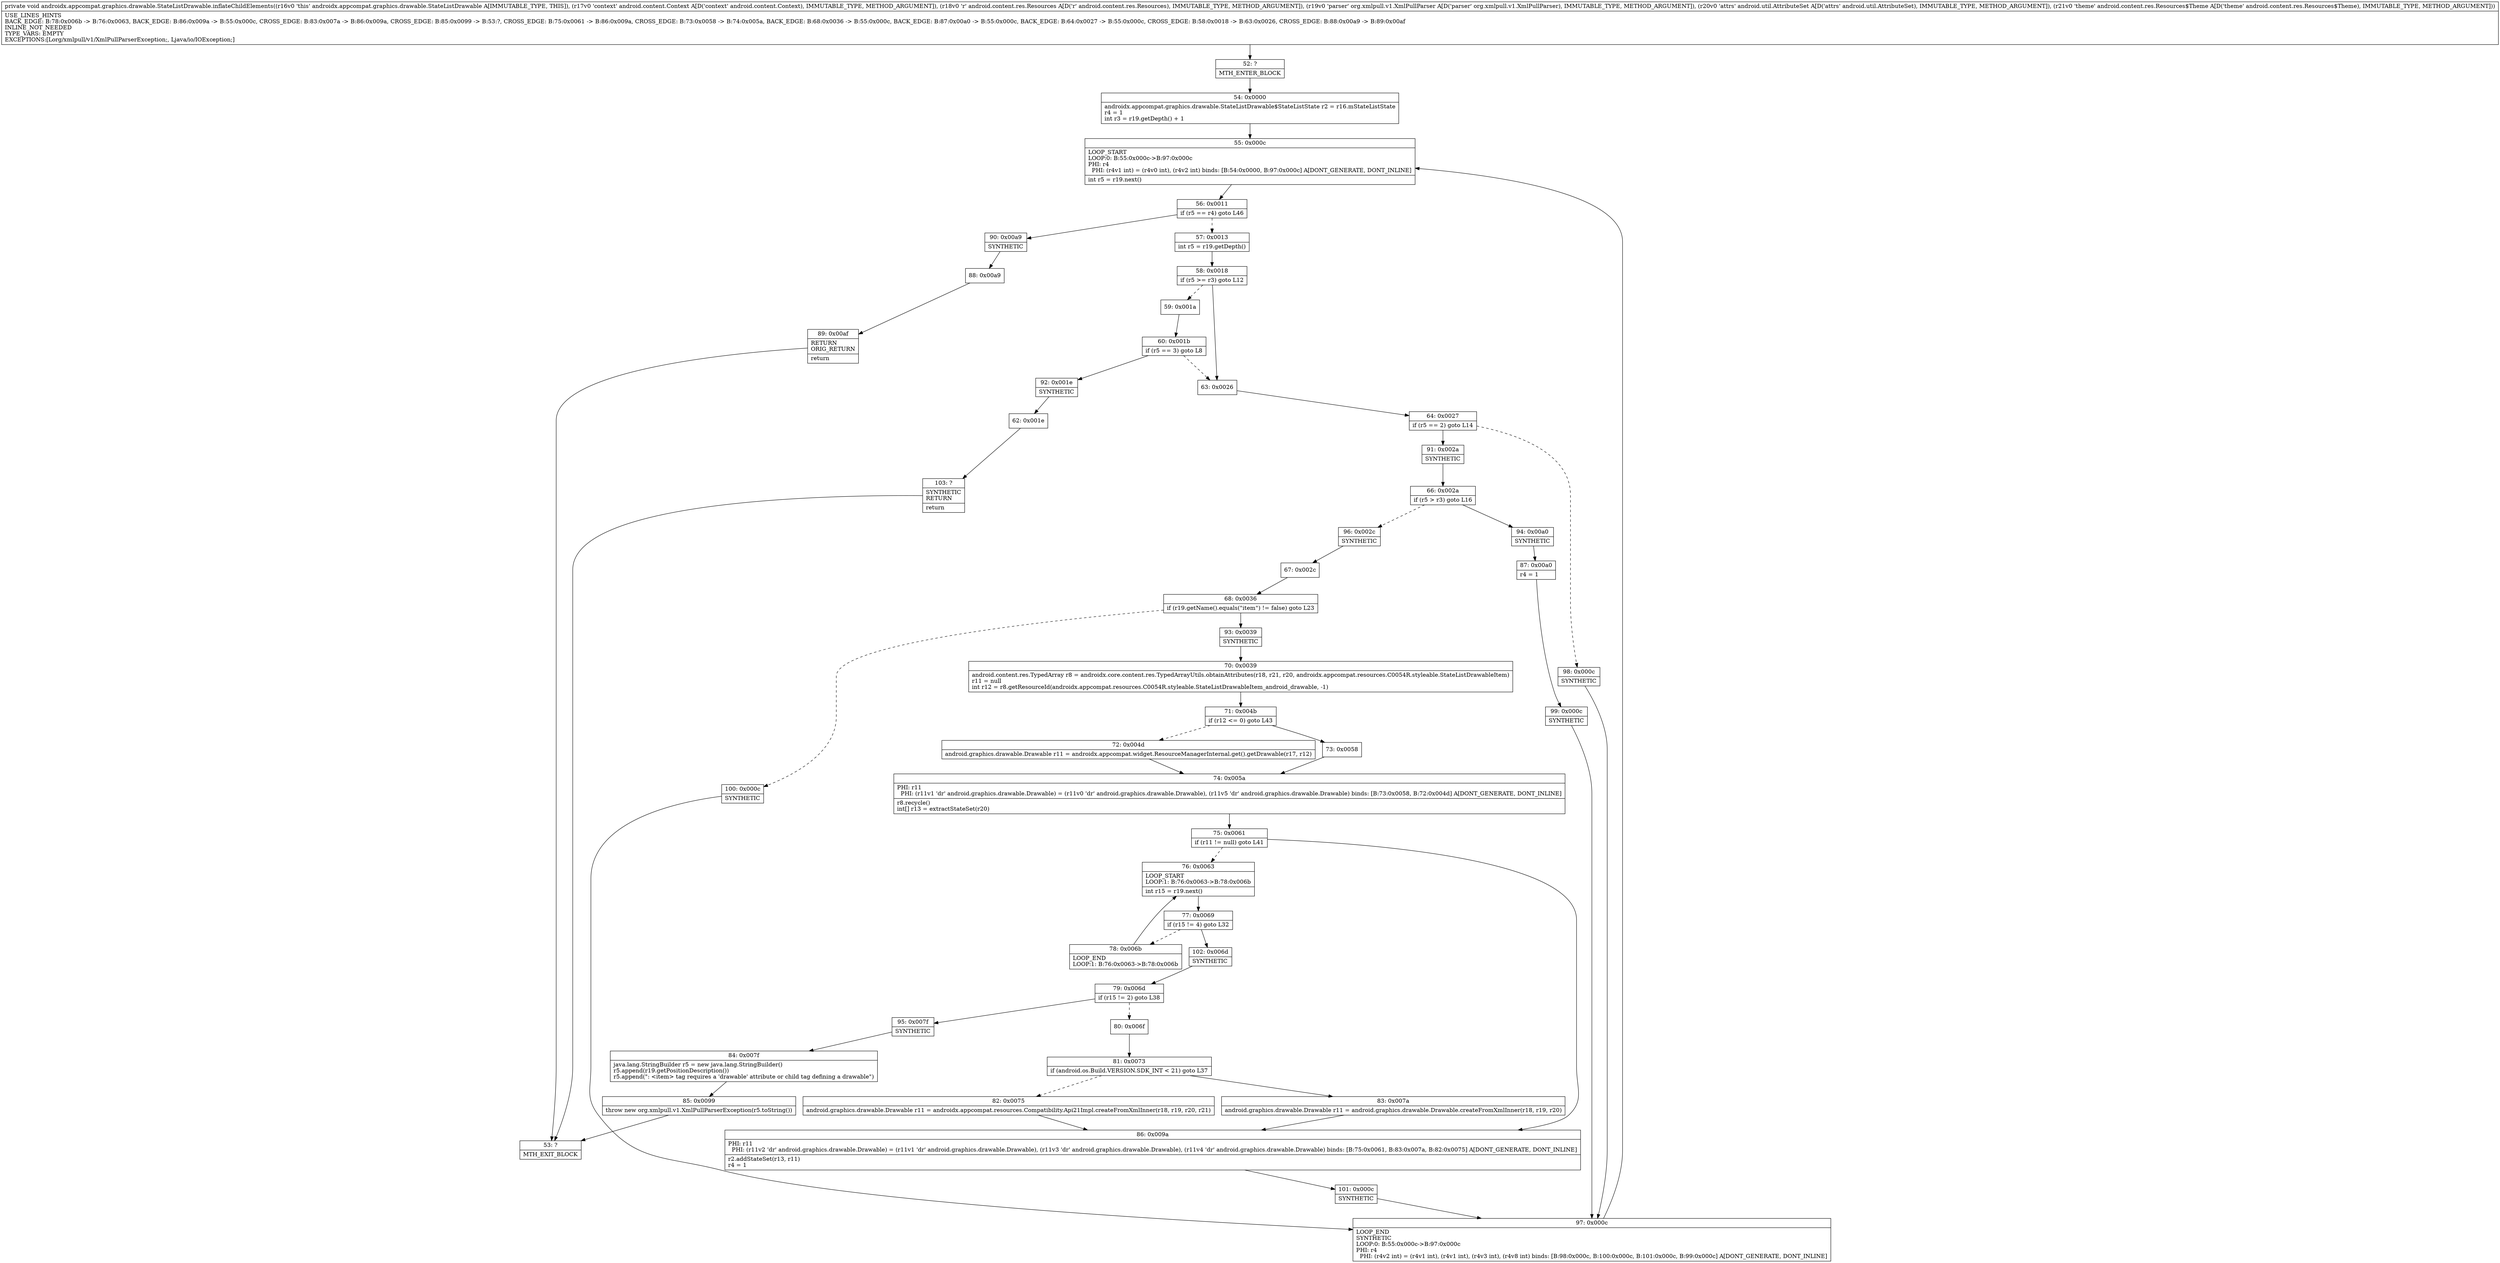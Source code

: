 digraph "CFG forandroidx.appcompat.graphics.drawable.StateListDrawable.inflateChildElements(Landroid\/content\/Context;Landroid\/content\/res\/Resources;Lorg\/xmlpull\/v1\/XmlPullParser;Landroid\/util\/AttributeSet;Landroid\/content\/res\/Resources$Theme;)V" {
Node_52 [shape=record,label="{52\:\ ?|MTH_ENTER_BLOCK\l}"];
Node_54 [shape=record,label="{54\:\ 0x0000|androidx.appcompat.graphics.drawable.StateListDrawable$StateListState r2 = r16.mStateListState\lr4 = 1\lint r3 = r19.getDepth() + 1\l}"];
Node_55 [shape=record,label="{55\:\ 0x000c|LOOP_START\lLOOP:0: B:55:0x000c\-\>B:97:0x000c\lPHI: r4 \l  PHI: (r4v1 int) = (r4v0 int), (r4v2 int) binds: [B:54:0x0000, B:97:0x000c] A[DONT_GENERATE, DONT_INLINE]\l|int r5 = r19.next()\l}"];
Node_56 [shape=record,label="{56\:\ 0x0011|if (r5 == r4) goto L46\l}"];
Node_57 [shape=record,label="{57\:\ 0x0013|int r5 = r19.getDepth()\l}"];
Node_58 [shape=record,label="{58\:\ 0x0018|if (r5 \>= r3) goto L12\l}"];
Node_59 [shape=record,label="{59\:\ 0x001a}"];
Node_60 [shape=record,label="{60\:\ 0x001b|if (r5 == 3) goto L8\l}"];
Node_92 [shape=record,label="{92\:\ 0x001e|SYNTHETIC\l}"];
Node_62 [shape=record,label="{62\:\ 0x001e}"];
Node_103 [shape=record,label="{103\:\ ?|SYNTHETIC\lRETURN\l|return\l}"];
Node_53 [shape=record,label="{53\:\ ?|MTH_EXIT_BLOCK\l}"];
Node_63 [shape=record,label="{63\:\ 0x0026}"];
Node_64 [shape=record,label="{64\:\ 0x0027|if (r5 == 2) goto L14\l}"];
Node_91 [shape=record,label="{91\:\ 0x002a|SYNTHETIC\l}"];
Node_66 [shape=record,label="{66\:\ 0x002a|if (r5 \> r3) goto L16\l}"];
Node_94 [shape=record,label="{94\:\ 0x00a0|SYNTHETIC\l}"];
Node_87 [shape=record,label="{87\:\ 0x00a0|r4 = 1\l}"];
Node_99 [shape=record,label="{99\:\ 0x000c|SYNTHETIC\l}"];
Node_97 [shape=record,label="{97\:\ 0x000c|LOOP_END\lSYNTHETIC\lLOOP:0: B:55:0x000c\-\>B:97:0x000c\lPHI: r4 \l  PHI: (r4v2 int) = (r4v1 int), (r4v1 int), (r4v3 int), (r4v8 int) binds: [B:98:0x000c, B:100:0x000c, B:101:0x000c, B:99:0x000c] A[DONT_GENERATE, DONT_INLINE]\l}"];
Node_96 [shape=record,label="{96\:\ 0x002c|SYNTHETIC\l}"];
Node_67 [shape=record,label="{67\:\ 0x002c}"];
Node_68 [shape=record,label="{68\:\ 0x0036|if (r19.getName().equals(\"item\") != false) goto L23\l}"];
Node_93 [shape=record,label="{93\:\ 0x0039|SYNTHETIC\l}"];
Node_70 [shape=record,label="{70\:\ 0x0039|android.content.res.TypedArray r8 = androidx.core.content.res.TypedArrayUtils.obtainAttributes(r18, r21, r20, androidx.appcompat.resources.C0054R.styleable.StateListDrawableItem)\lr11 = null\lint r12 = r8.getResourceId(androidx.appcompat.resources.C0054R.styleable.StateListDrawableItem_android_drawable, \-1)\l}"];
Node_71 [shape=record,label="{71\:\ 0x004b|if (r12 \<= 0) goto L43\l}"];
Node_72 [shape=record,label="{72\:\ 0x004d|android.graphics.drawable.Drawable r11 = androidx.appcompat.widget.ResourceManagerInternal.get().getDrawable(r17, r12)\l}"];
Node_74 [shape=record,label="{74\:\ 0x005a|PHI: r11 \l  PHI: (r11v1 'dr' android.graphics.drawable.Drawable) = (r11v0 'dr' android.graphics.drawable.Drawable), (r11v5 'dr' android.graphics.drawable.Drawable) binds: [B:73:0x0058, B:72:0x004d] A[DONT_GENERATE, DONT_INLINE]\l|r8.recycle()\lint[] r13 = extractStateSet(r20)\l}"];
Node_75 [shape=record,label="{75\:\ 0x0061|if (r11 != null) goto L41\l}"];
Node_76 [shape=record,label="{76\:\ 0x0063|LOOP_START\lLOOP:1: B:76:0x0063\-\>B:78:0x006b\l|int r15 = r19.next()\l}"];
Node_77 [shape=record,label="{77\:\ 0x0069|if (r15 != 4) goto L32\l}"];
Node_78 [shape=record,label="{78\:\ 0x006b|LOOP_END\lLOOP:1: B:76:0x0063\-\>B:78:0x006b\l}"];
Node_102 [shape=record,label="{102\:\ 0x006d|SYNTHETIC\l}"];
Node_79 [shape=record,label="{79\:\ 0x006d|if (r15 != 2) goto L38\l}"];
Node_80 [shape=record,label="{80\:\ 0x006f}"];
Node_81 [shape=record,label="{81\:\ 0x0073|if (android.os.Build.VERSION.SDK_INT \< 21) goto L37\l}"];
Node_82 [shape=record,label="{82\:\ 0x0075|android.graphics.drawable.Drawable r11 = androidx.appcompat.resources.Compatibility.Api21Impl.createFromXmlInner(r18, r19, r20, r21)\l}"];
Node_83 [shape=record,label="{83\:\ 0x007a|android.graphics.drawable.Drawable r11 = android.graphics.drawable.Drawable.createFromXmlInner(r18, r19, r20)\l}"];
Node_95 [shape=record,label="{95\:\ 0x007f|SYNTHETIC\l}"];
Node_84 [shape=record,label="{84\:\ 0x007f|java.lang.StringBuilder r5 = new java.lang.StringBuilder()\lr5.append(r19.getPositionDescription())\lr5.append(\": \<item\> tag requires a 'drawable' attribute or child tag defining a drawable\")\l}"];
Node_85 [shape=record,label="{85\:\ 0x0099|throw new org.xmlpull.v1.XmlPullParserException(r5.toString())\l}"];
Node_86 [shape=record,label="{86\:\ 0x009a|PHI: r11 \l  PHI: (r11v2 'dr' android.graphics.drawable.Drawable) = (r11v1 'dr' android.graphics.drawable.Drawable), (r11v3 'dr' android.graphics.drawable.Drawable), (r11v4 'dr' android.graphics.drawable.Drawable) binds: [B:75:0x0061, B:83:0x007a, B:82:0x0075] A[DONT_GENERATE, DONT_INLINE]\l|r2.addStateSet(r13, r11)\lr4 = 1\l}"];
Node_101 [shape=record,label="{101\:\ 0x000c|SYNTHETIC\l}"];
Node_73 [shape=record,label="{73\:\ 0x0058}"];
Node_100 [shape=record,label="{100\:\ 0x000c|SYNTHETIC\l}"];
Node_98 [shape=record,label="{98\:\ 0x000c|SYNTHETIC\l}"];
Node_90 [shape=record,label="{90\:\ 0x00a9|SYNTHETIC\l}"];
Node_88 [shape=record,label="{88\:\ 0x00a9}"];
Node_89 [shape=record,label="{89\:\ 0x00af|RETURN\lORIG_RETURN\l|return\l}"];
MethodNode[shape=record,label="{private void androidx.appcompat.graphics.drawable.StateListDrawable.inflateChildElements((r16v0 'this' androidx.appcompat.graphics.drawable.StateListDrawable A[IMMUTABLE_TYPE, THIS]), (r17v0 'context' android.content.Context A[D('context' android.content.Context), IMMUTABLE_TYPE, METHOD_ARGUMENT]), (r18v0 'r' android.content.res.Resources A[D('r' android.content.res.Resources), IMMUTABLE_TYPE, METHOD_ARGUMENT]), (r19v0 'parser' org.xmlpull.v1.XmlPullParser A[D('parser' org.xmlpull.v1.XmlPullParser), IMMUTABLE_TYPE, METHOD_ARGUMENT]), (r20v0 'attrs' android.util.AttributeSet A[D('attrs' android.util.AttributeSet), IMMUTABLE_TYPE, METHOD_ARGUMENT]), (r21v0 'theme' android.content.res.Resources$Theme A[D('theme' android.content.res.Resources$Theme), IMMUTABLE_TYPE, METHOD_ARGUMENT]))  | USE_LINES_HINTS\lBACK_EDGE: B:78:0x006b \-\> B:76:0x0063, BACK_EDGE: B:86:0x009a \-\> B:55:0x000c, CROSS_EDGE: B:83:0x007a \-\> B:86:0x009a, CROSS_EDGE: B:85:0x0099 \-\> B:53:?, CROSS_EDGE: B:75:0x0061 \-\> B:86:0x009a, CROSS_EDGE: B:73:0x0058 \-\> B:74:0x005a, BACK_EDGE: B:68:0x0036 \-\> B:55:0x000c, BACK_EDGE: B:87:0x00a0 \-\> B:55:0x000c, BACK_EDGE: B:64:0x0027 \-\> B:55:0x000c, CROSS_EDGE: B:58:0x0018 \-\> B:63:0x0026, CROSS_EDGE: B:88:0x00a9 \-\> B:89:0x00af\lINLINE_NOT_NEEDED\lTYPE_VARS: EMPTY\lEXCEPTIONS:[Lorg\/xmlpull\/v1\/XmlPullParserException;, Ljava\/io\/IOException;]\l}"];
MethodNode -> Node_52;Node_52 -> Node_54;
Node_54 -> Node_55;
Node_55 -> Node_56;
Node_56 -> Node_57[style=dashed];
Node_56 -> Node_90;
Node_57 -> Node_58;
Node_58 -> Node_59[style=dashed];
Node_58 -> Node_63;
Node_59 -> Node_60;
Node_60 -> Node_63[style=dashed];
Node_60 -> Node_92;
Node_92 -> Node_62;
Node_62 -> Node_103;
Node_103 -> Node_53;
Node_63 -> Node_64;
Node_64 -> Node_91;
Node_64 -> Node_98[style=dashed];
Node_91 -> Node_66;
Node_66 -> Node_94;
Node_66 -> Node_96[style=dashed];
Node_94 -> Node_87;
Node_87 -> Node_99;
Node_99 -> Node_97;
Node_97 -> Node_55;
Node_96 -> Node_67;
Node_67 -> Node_68;
Node_68 -> Node_93;
Node_68 -> Node_100[style=dashed];
Node_93 -> Node_70;
Node_70 -> Node_71;
Node_71 -> Node_72[style=dashed];
Node_71 -> Node_73;
Node_72 -> Node_74;
Node_74 -> Node_75;
Node_75 -> Node_76[style=dashed];
Node_75 -> Node_86;
Node_76 -> Node_77;
Node_77 -> Node_78[style=dashed];
Node_77 -> Node_102;
Node_78 -> Node_76;
Node_102 -> Node_79;
Node_79 -> Node_80[style=dashed];
Node_79 -> Node_95;
Node_80 -> Node_81;
Node_81 -> Node_82[style=dashed];
Node_81 -> Node_83;
Node_82 -> Node_86;
Node_83 -> Node_86;
Node_95 -> Node_84;
Node_84 -> Node_85;
Node_85 -> Node_53;
Node_86 -> Node_101;
Node_101 -> Node_97;
Node_73 -> Node_74;
Node_100 -> Node_97;
Node_98 -> Node_97;
Node_90 -> Node_88;
Node_88 -> Node_89;
Node_89 -> Node_53;
}

